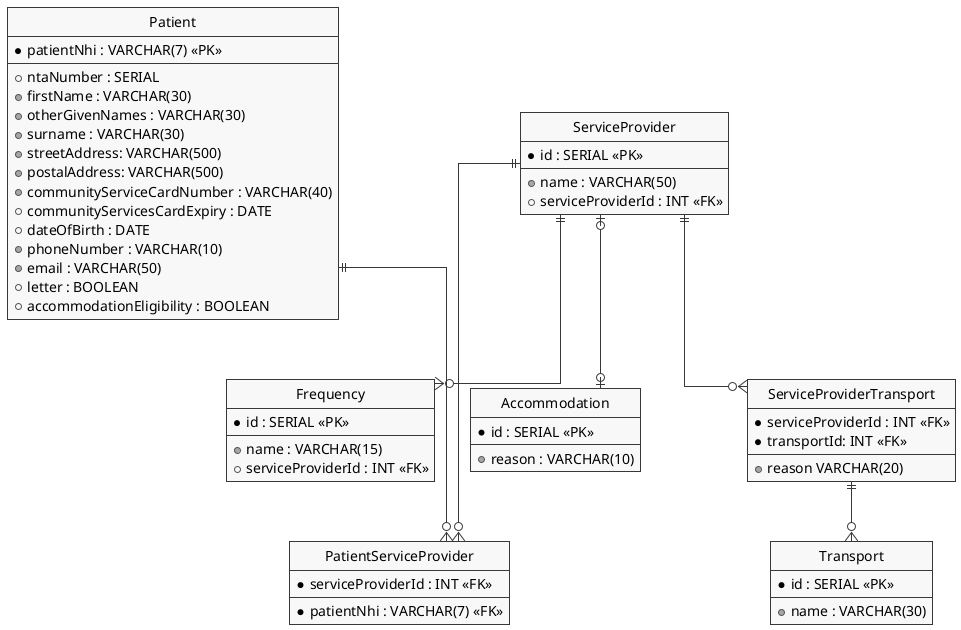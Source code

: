 @startuml PatientTravelPortal

skin rose
skinparam Style StrictUML
skinparam LineType ortho
skinparam monochrome true

' Tables
class Patient {
    * patientNhi : VARCHAR(7) <<PK>>
--
    + ntaNumber : SERIAL
    + firstName : VARCHAR(30)
    + otherGivenNames : VARCHAR(30)
    + surname : VARCHAR(30)
    + streetAddress: VARCHAR(500)
    + postalAddress: VARCHAR(500)
    + communityServiceCardNumber : VARCHAR(40)
    + communityServicesCardExpiry : DATE
    + dateOfBirth : DATE
    + phoneNumber : VARCHAR(10)
    + email : VARCHAR(50)
    + letter : BOOLEAN
    + accommodationEligibility : BOOLEAN
}

class ServiceProvider {
    * id : SERIAL <<PK>>
--
    + name : VARCHAR(50)
    + serviceProviderId : INT <<FK>>
}

class Frequency {
    * id : SERIAL <<PK>>
--
    + name : VARCHAR(15)
    + serviceProviderId : INT <<FK>>
}

class Transport {
    * id : SERIAL <<PK>>
--
    + name : VARCHAR(30)
}


class Accommodation {
    * id : SERIAL <<PK>> 
--
    + reason : VARCHAR(10)
}

' Associative entity - Patient-ServiceProvider
class PatientServiceProvider {
    * patientNhi : VARCHAR(7) <<FK>>
    * serviceProviderId : INT <<FK>>
}

' Associative Entity - ServiceProviderTransport

class ServiceProviderTransport {
    * serviceProviderId : INT <<FK>>
    * transportId: INT <<FK>>
--
    + reason VARCHAR(20)
}


' Relationships
Patient ||---o{ PatientServiceProvider
ServiceProvider ||---o{ PatientServiceProvider
ServiceProvider ||--o{ ServiceProviderTransport
ServiceProviderTransport ||--o{ Transport
ServiceProvider ||--o{ Frequency
ServiceProvider |o--o| Accommodation

@enduml
